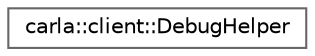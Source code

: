 digraph "类继承关系图"
{
 // INTERACTIVE_SVG=YES
 // LATEX_PDF_SIZE
  bgcolor="transparent";
  edge [fontname=Helvetica,fontsize=10,labelfontname=Helvetica,labelfontsize=10];
  node [fontname=Helvetica,fontsize=10,shape=box,height=0.2,width=0.4];
  rankdir="LR";
  Node0 [id="Node000000",label="carla::client::DebugHelper",height=0.2,width=0.4,color="grey40", fillcolor="white", style="filled",URL="$d1/d64/classcarla_1_1client_1_1DebugHelper.html",tooltip=" "];
}
